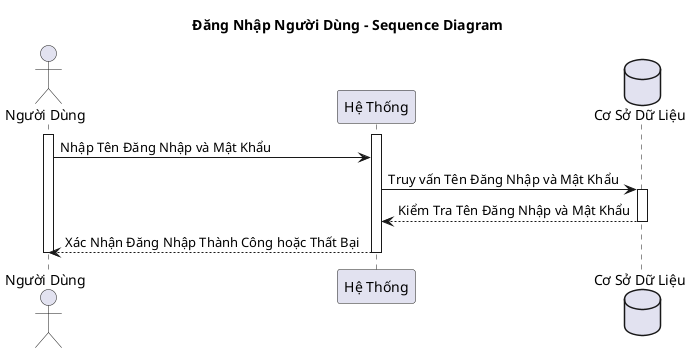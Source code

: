 @startuml
title Đăng Nhập Người Dùng - Sequence Diagram

actor "Người Dùng" as user
participant "Hệ Thống" as system
database "Cơ Sở Dữ Liệu" as database

activate user
activate system
user -> system: Nhập Tên Đăng Nhập và Mật Khẩu
system -> database: Truy vấn Tên Đăng Nhập và Mật Khẩu
activate database
database --> system: Kiểm Tra Tên Đăng Nhập và Mật Khẩu
deactivate database
system --> user: Xác Nhận Đăng Nhập Thành Công hoặc Thất Bại
deactivate system
deactivate user
@enduml
